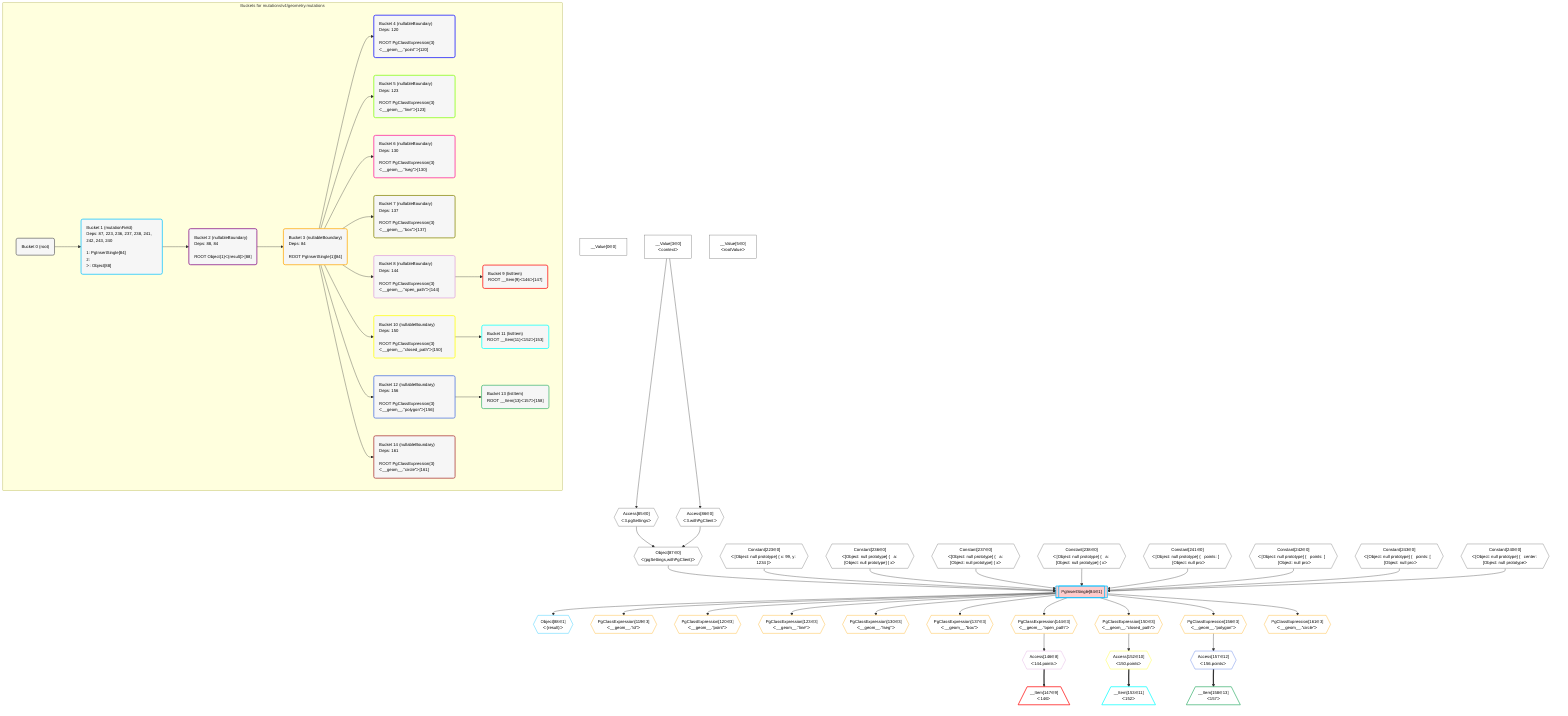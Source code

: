 %%{init: {'themeVariables': { 'fontSize': '12px'}}}%%
graph TD
    classDef path fill:#eee,stroke:#000,color:#000
    classDef plan fill:#fff,stroke-width:1px,color:#000
    classDef itemplan fill:#fff,stroke-width:2px,color:#000
    classDef unbatchedplan fill:#dff,stroke-width:1px,color:#000
    classDef sideeffectplan fill:#fcc,stroke-width:2px,color:#000
    classDef bucket fill:#f6f6f6,color:#000,stroke-width:2px,text-align:left


    %% define steps
    __Value0["__Value[0∈0]"]:::plan
    __Value3["__Value[3∈0]<br />ᐸcontextᐳ"]:::plan
    __Value5["__Value[5∈0]<br />ᐸrootValueᐳ"]:::plan
    Access85{{"Access[85∈0]<br />ᐸ3.pgSettingsᐳ"}}:::plan
    Access86{{"Access[86∈0]<br />ᐸ3.withPgClientᐳ"}}:::plan
    Object87{{"Object[87∈0]<br />ᐸ{pgSettings,withPgClient}ᐳ"}}:::plan
    Constant223{{"Constant[223∈0]<br />ᐸ[Object: null prototype] { x: 99, y: 1234 }ᐳ"}}:::plan
    Constant236{{"Constant[236∈0]<br />ᐸ[Object: null prototype] {   a: [Object: null prototype] { xᐳ"}}:::plan
    Constant237{{"Constant[237∈0]<br />ᐸ[Object: null prototype] {   a: [Object: null prototype] { xᐳ"}}:::plan
    Constant238{{"Constant[238∈0]<br />ᐸ[Object: null prototype] {   a: [Object: null prototype] { xᐳ"}}:::plan
    Constant241{{"Constant[241∈0]<br />ᐸ[Object: null prototype] {   points: [     [Object: null proᐳ"}}:::plan
    Constant242{{"Constant[242∈0]<br />ᐸ[Object: null prototype] {   points: [     [Object: null proᐳ"}}:::plan
    Constant243{{"Constant[243∈0]<br />ᐸ[Object: null prototype] {   points: [     [Object: null proᐳ"}}:::plan
    Constant240{{"Constant[240∈0]<br />ᐸ[Object: null prototype] {   center: [Object: null prototypeᐳ"}}:::plan
    PgInsertSingle84[["PgInsertSingle[84∈1]"]]:::sideeffectplan
    Object88{{"Object[88∈1]<br />ᐸ{result}ᐳ"}}:::plan
    PgClassExpression119{{"PgClassExpression[119∈3]<br />ᐸ__geom__.”id”ᐳ"}}:::plan
    PgClassExpression120{{"PgClassExpression[120∈3]<br />ᐸ__geom__.”point”ᐳ"}}:::plan
    PgClassExpression123{{"PgClassExpression[123∈3]<br />ᐸ__geom__.”line”ᐳ"}}:::plan
    PgClassExpression130{{"PgClassExpression[130∈3]<br />ᐸ__geom__.”lseg”ᐳ"}}:::plan
    PgClassExpression137{{"PgClassExpression[137∈3]<br />ᐸ__geom__.”box”ᐳ"}}:::plan
    PgClassExpression144{{"PgClassExpression[144∈3]<br />ᐸ__geom__.”open_path”ᐳ"}}:::plan
    Access146{{"Access[146∈8]<br />ᐸ144.pointsᐳ"}}:::plan
    __Item147[/"__Item[147∈9]<br />ᐸ146ᐳ"\]:::itemplan
    PgClassExpression150{{"PgClassExpression[150∈3]<br />ᐸ__geom__.”closed_path”ᐳ"}}:::plan
    Access152{{"Access[152∈10]<br />ᐸ150.pointsᐳ"}}:::plan
    __Item153[/"__Item[153∈11]<br />ᐸ152ᐳ"\]:::itemplan
    PgClassExpression156{{"PgClassExpression[156∈3]<br />ᐸ__geom__.”polygon”ᐳ"}}:::plan
    Access157{{"Access[157∈12]<br />ᐸ156.pointsᐳ"}}:::plan
    __Item158[/"__Item[158∈13]<br />ᐸ157ᐳ"\]:::itemplan
    PgClassExpression161{{"PgClassExpression[161∈3]<br />ᐸ__geom__.”circle”ᐳ"}}:::plan

    %% plan dependencies
    __Value3 --> Access85
    __Value3 --> Access86
    Access85 & Access86 --> Object87
    Object87 & Constant223 & Constant236 & Constant237 & Constant238 & Constant241 & Constant242 & Constant243 & Constant240 --> PgInsertSingle84
    PgInsertSingle84 --> Object88
    PgInsertSingle84 --> PgClassExpression119
    PgInsertSingle84 --> PgClassExpression120
    PgInsertSingle84 --> PgClassExpression123
    PgInsertSingle84 --> PgClassExpression130
    PgInsertSingle84 --> PgClassExpression137
    PgInsertSingle84 --> PgClassExpression144
    PgClassExpression144 --> Access146
    Access146 ==> __Item147
    PgInsertSingle84 --> PgClassExpression150
    PgClassExpression150 --> Access152
    Access152 ==> __Item153
    PgInsertSingle84 --> PgClassExpression156
    PgClassExpression156 --> Access157
    Access157 ==> __Item158
    PgInsertSingle84 --> PgClassExpression161

    subgraph "Buckets for mutations/v4/geometry.mutations"
    Bucket0("Bucket 0 (root)"):::bucket
    classDef bucket0 stroke:#696969
    class Bucket0,__Value0,__Value3,__Value5,Access85,Access86,Object87,Constant223,Constant236,Constant237,Constant238,Constant240,Constant241,Constant242,Constant243 bucket0
    Bucket1("Bucket 1 (mutationField)<br />Deps: 87, 223, 236, 237, 238, 241, 242, 243, 240<br /><br />1: PgInsertSingle[84]<br />2: <br />ᐳ: Object[88]"):::bucket
    classDef bucket1 stroke:#00bfff
    class Bucket1,PgInsertSingle84,Object88 bucket1
    Bucket2("Bucket 2 (nullableBoundary)<br />Deps: 88, 84<br /><br />ROOT Object{1}ᐸ{result}ᐳ[88]"):::bucket
    classDef bucket2 stroke:#7f007f
    class Bucket2 bucket2
    Bucket3("Bucket 3 (nullableBoundary)<br />Deps: 84<br /><br />ROOT PgInsertSingle{1}[84]"):::bucket
    classDef bucket3 stroke:#ffa500
    class Bucket3,PgClassExpression119,PgClassExpression120,PgClassExpression123,PgClassExpression130,PgClassExpression137,PgClassExpression144,PgClassExpression150,PgClassExpression156,PgClassExpression161 bucket3
    Bucket4("Bucket 4 (nullableBoundary)<br />Deps: 120<br /><br />ROOT PgClassExpression{3}ᐸ__geom__.”point”ᐳ[120]"):::bucket
    classDef bucket4 stroke:#0000ff
    class Bucket4 bucket4
    Bucket5("Bucket 5 (nullableBoundary)<br />Deps: 123<br /><br />ROOT PgClassExpression{3}ᐸ__geom__.”line”ᐳ[123]"):::bucket
    classDef bucket5 stroke:#7fff00
    class Bucket5 bucket5
    Bucket6("Bucket 6 (nullableBoundary)<br />Deps: 130<br /><br />ROOT PgClassExpression{3}ᐸ__geom__.”lseg”ᐳ[130]"):::bucket
    classDef bucket6 stroke:#ff1493
    class Bucket6 bucket6
    Bucket7("Bucket 7 (nullableBoundary)<br />Deps: 137<br /><br />ROOT PgClassExpression{3}ᐸ__geom__.”box”ᐳ[137]"):::bucket
    classDef bucket7 stroke:#808000
    class Bucket7 bucket7
    Bucket8("Bucket 8 (nullableBoundary)<br />Deps: 144<br /><br />ROOT PgClassExpression{3}ᐸ__geom__.”open_path”ᐳ[144]"):::bucket
    classDef bucket8 stroke:#dda0dd
    class Bucket8,Access146 bucket8
    Bucket9("Bucket 9 (listItem)<br />ROOT __Item{9}ᐸ146ᐳ[147]"):::bucket
    classDef bucket9 stroke:#ff0000
    class Bucket9,__Item147 bucket9
    Bucket10("Bucket 10 (nullableBoundary)<br />Deps: 150<br /><br />ROOT PgClassExpression{3}ᐸ__geom__.”closed_path”ᐳ[150]"):::bucket
    classDef bucket10 stroke:#ffff00
    class Bucket10,Access152 bucket10
    Bucket11("Bucket 11 (listItem)<br />ROOT __Item{11}ᐸ152ᐳ[153]"):::bucket
    classDef bucket11 stroke:#00ffff
    class Bucket11,__Item153 bucket11
    Bucket12("Bucket 12 (nullableBoundary)<br />Deps: 156<br /><br />ROOT PgClassExpression{3}ᐸ__geom__.”polygon”ᐳ[156]"):::bucket
    classDef bucket12 stroke:#4169e1
    class Bucket12,Access157 bucket12
    Bucket13("Bucket 13 (listItem)<br />ROOT __Item{13}ᐸ157ᐳ[158]"):::bucket
    classDef bucket13 stroke:#3cb371
    class Bucket13,__Item158 bucket13
    Bucket14("Bucket 14 (nullableBoundary)<br />Deps: 161<br /><br />ROOT PgClassExpression{3}ᐸ__geom__.”circle”ᐳ[161]"):::bucket
    classDef bucket14 stroke:#a52a2a
    class Bucket14 bucket14
    Bucket0 --> Bucket1
    Bucket1 --> Bucket2
    Bucket2 --> Bucket3
    Bucket3 --> Bucket4 & Bucket5 & Bucket6 & Bucket7 & Bucket8 & Bucket10 & Bucket12 & Bucket14
    Bucket8 --> Bucket9
    Bucket10 --> Bucket11
    Bucket12 --> Bucket13
    end
